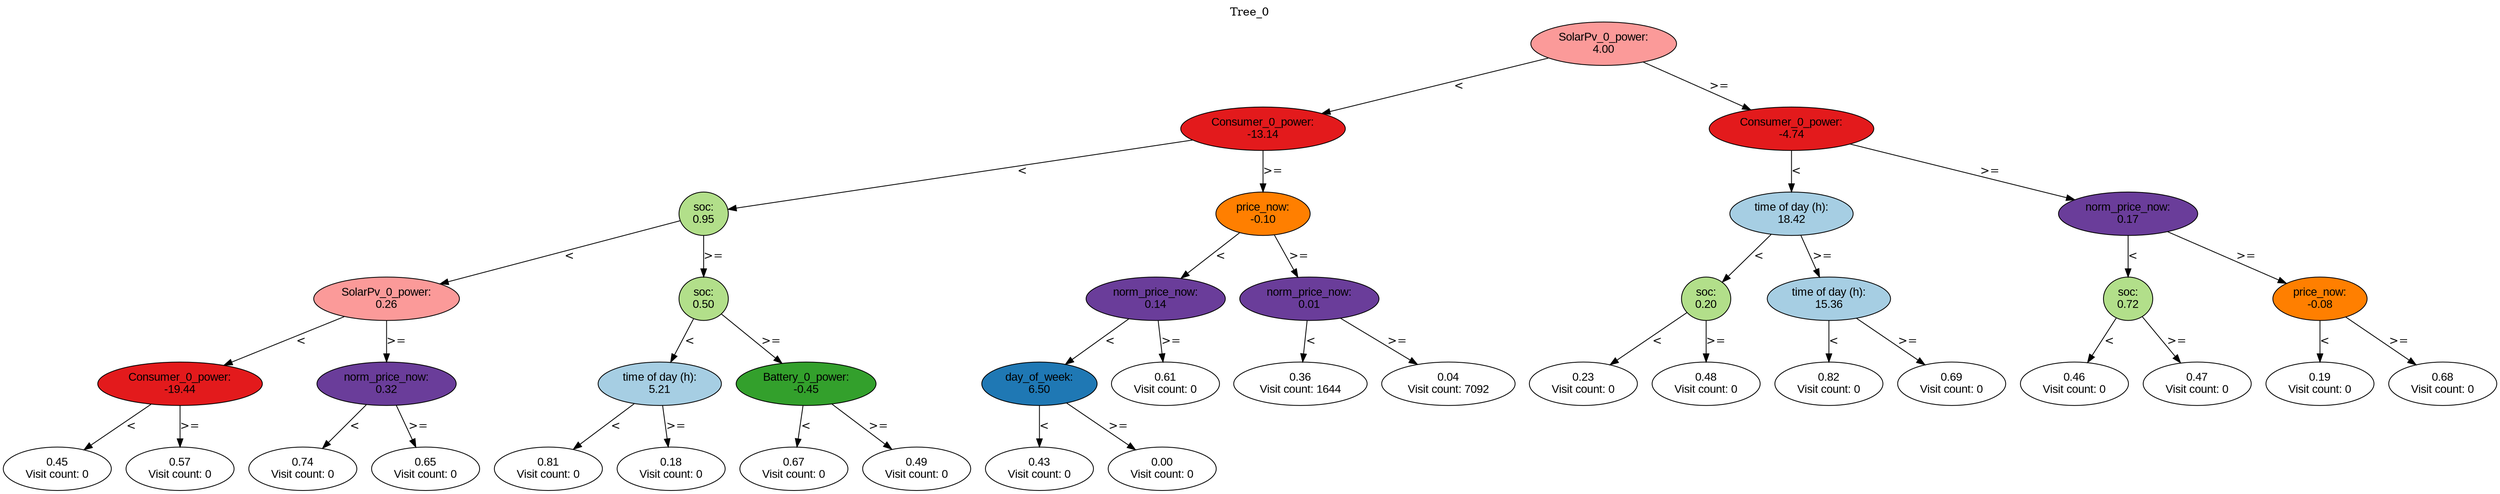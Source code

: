 digraph BST {
    node [fontname="Arial" style=filled colorscheme=paired12];
    0 [ label = "SolarPv_0_power:
4.00" fillcolor=5];
    1 [ label = "Consumer_0_power:
-13.14" fillcolor=6];
    2 [ label = "soc:
0.95" fillcolor=3];
    3 [ label = "SolarPv_0_power:
0.26" fillcolor=5];
    4 [ label = "Consumer_0_power:
-19.44" fillcolor=6];
    5 [ label = "0.45
Visit count: 0" fillcolor=white];
    6 [ label = "0.57
Visit count: 0" fillcolor=white];
    7 [ label = "norm_price_now:
0.32" fillcolor=10];
    8 [ label = "0.74
Visit count: 0" fillcolor=white];
    9 [ label = "0.65
Visit count: 0" fillcolor=white];
    10 [ label = "soc:
0.50" fillcolor=3];
    11 [ label = "time of day (h):
5.21" fillcolor=1];
    12 [ label = "0.81
Visit count: 0" fillcolor=white];
    13 [ label = "0.18
Visit count: 0" fillcolor=white];
    14 [ label = "Battery_0_power:
-0.45" fillcolor=4];
    15 [ label = "0.67
Visit count: 0" fillcolor=white];
    16 [ label = "0.49
Visit count: 0" fillcolor=white];
    17 [ label = "price_now:
-0.10" fillcolor=8];
    18 [ label = "norm_price_now:
0.14" fillcolor=10];
    19 [ label = "day_of_week:
6.50" fillcolor=2];
    20 [ label = "0.43
Visit count: 0" fillcolor=white];
    21 [ label = "0.00
Visit count: 0" fillcolor=white];
    22 [ label = "0.61
Visit count: 0" fillcolor=white];
    23 [ label = "norm_price_now:
0.01" fillcolor=10];
    24 [ label = "0.36
Visit count: 1644" fillcolor=white];
    25 [ label = "0.04
Visit count: 7092" fillcolor=white];
    26 [ label = "Consumer_0_power:
-4.74" fillcolor=6];
    27 [ label = "time of day (h):
18.42" fillcolor=1];
    28 [ label = "soc:
0.20" fillcolor=3];
    29 [ label = "0.23
Visit count: 0" fillcolor=white];
    30 [ label = "0.48
Visit count: 0" fillcolor=white];
    31 [ label = "time of day (h):
15.36" fillcolor=1];
    32 [ label = "0.82
Visit count: 0" fillcolor=white];
    33 [ label = "0.69
Visit count: 0" fillcolor=white];
    34 [ label = "norm_price_now:
0.17" fillcolor=10];
    35 [ label = "soc:
0.72" fillcolor=3];
    36 [ label = "0.46
Visit count: 0" fillcolor=white];
    37 [ label = "0.47
Visit count: 0" fillcolor=white];
    38 [ label = "price_now:
-0.08" fillcolor=8];
    39 [ label = "0.19
Visit count: 0" fillcolor=white];
    40 [ label = "0.68
Visit count: 0" fillcolor=white];

    0  -> 1[ label = "<"];
    0  -> 26[ label = ">="];
    1  -> 2[ label = "<"];
    1  -> 17[ label = ">="];
    2  -> 3[ label = "<"];
    2  -> 10[ label = ">="];
    3  -> 4[ label = "<"];
    3  -> 7[ label = ">="];
    4  -> 5[ label = "<"];
    4  -> 6[ label = ">="];
    7  -> 8[ label = "<"];
    7  -> 9[ label = ">="];
    10  -> 11[ label = "<"];
    10  -> 14[ label = ">="];
    11  -> 12[ label = "<"];
    11  -> 13[ label = ">="];
    14  -> 15[ label = "<"];
    14  -> 16[ label = ">="];
    17  -> 18[ label = "<"];
    17  -> 23[ label = ">="];
    18  -> 19[ label = "<"];
    18  -> 22[ label = ">="];
    19  -> 20[ label = "<"];
    19  -> 21[ label = ">="];
    23  -> 24[ label = "<"];
    23  -> 25[ label = ">="];
    26  -> 27[ label = "<"];
    26  -> 34[ label = ">="];
    27  -> 28[ label = "<"];
    27  -> 31[ label = ">="];
    28  -> 29[ label = "<"];
    28  -> 30[ label = ">="];
    31  -> 32[ label = "<"];
    31  -> 33[ label = ">="];
    34  -> 35[ label = "<"];
    34  -> 38[ label = ">="];
    35  -> 36[ label = "<"];
    35  -> 37[ label = ">="];
    38  -> 39[ label = "<"];
    38  -> 40[ label = ">="];

    labelloc="t";
    label="Tree_0";
}